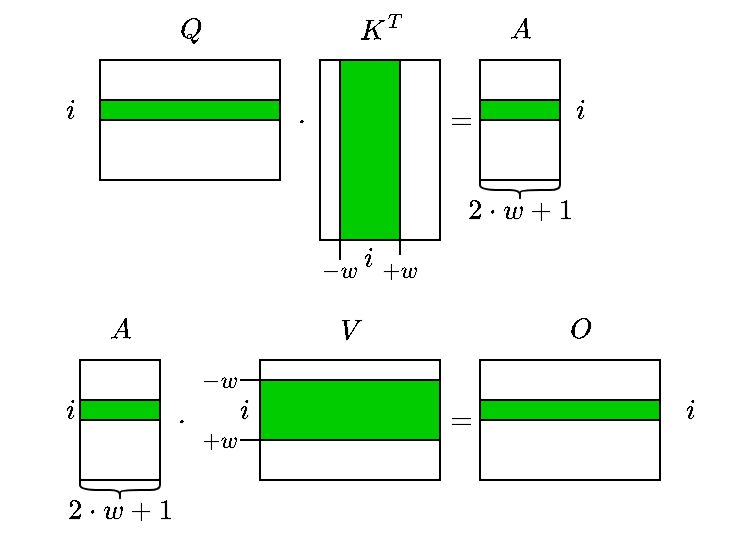 <mxfile>
    <diagram id="Qs6Qv54ofwiKCLoZZ46J" name="Page-1">
        <mxGraphModel dx="2020" dy="356" grid="1" gridSize="10" guides="1" tooltips="1" connect="1" arrows="1" fold="1" page="1" pageScale="1" pageWidth="850" pageHeight="1100" math="1" shadow="0">
            <root>
                <mxCell id="0"/>
                <mxCell id="1" parent="0"/>
                <mxCell id="182" value="$$i$$" style="text;html=1;align=center;verticalAlign=middle;resizable=0;points=[];autosize=1;strokeColor=none;fillColor=none;" parent="1" vertex="1">
                    <mxGeometry x="129" y="114" width="50" height="30" as="geometry"/>
                </mxCell>
                <mxCell id="184" value="$$2 \cdot w + 1$$" style="text;html=1;align=center;verticalAlign=middle;resizable=0;points=[];autosize=1;strokeColor=none;fillColor=none;" parent="1" vertex="1">
                    <mxGeometry x="170" y="90" width="120" height="30" as="geometry"/>
                </mxCell>
                <mxCell id="157" value="" style="whiteSpace=wrap;html=1;" parent="1" vertex="1">
                    <mxGeometry x="20" y="30" width="90" height="60" as="geometry"/>
                </mxCell>
                <mxCell id="158" value="" style="whiteSpace=wrap;html=1;" parent="1" vertex="1">
                    <mxGeometry x="130" y="30" width="60" height="90" as="geometry"/>
                </mxCell>
                <mxCell id="159" value="$$\cdot$$" style="text;html=1;align=center;verticalAlign=middle;resizable=0;points=[];autosize=1;strokeColor=none;fillColor=none;" parent="1" vertex="1">
                    <mxGeometry x="80" y="45" width="80" height="30" as="geometry"/>
                </mxCell>
                <mxCell id="160" value="$$Q$$" style="text;html=1;align=center;verticalAlign=middle;resizable=0;points=[];autosize=1;strokeColor=none;fillColor=none;" parent="1" vertex="1">
                    <mxGeometry x="35" width="60" height="30" as="geometry"/>
                </mxCell>
                <mxCell id="161" value="$$K^T$$" style="text;html=1;align=center;verticalAlign=middle;resizable=0;points=[];autosize=1;strokeColor=none;fillColor=none;" parent="1" vertex="1">
                    <mxGeometry x="125" width="70" height="30" as="geometry"/>
                </mxCell>
                <mxCell id="162" value="$$=$$" style="text;html=1;align=center;verticalAlign=middle;resizable=0;points=[];autosize=1;strokeColor=none;fillColor=none;" parent="1" vertex="1">
                    <mxGeometry x="170" y="45" width="60" height="30" as="geometry"/>
                </mxCell>
                <mxCell id="163" value="" style="whiteSpace=wrap;html=1;" parent="1" vertex="1">
                    <mxGeometry x="210" y="30" width="40" height="60" as="geometry"/>
                </mxCell>
                <mxCell id="164" value="$$A$$" style="text;html=1;align=center;verticalAlign=middle;resizable=0;points=[];autosize=1;strokeColor=none;fillColor=none;" parent="1" vertex="1">
                    <mxGeometry x="200" width="60" height="30" as="geometry"/>
                </mxCell>
                <mxCell id="173" value="" style="rounded=0;whiteSpace=wrap;html=1;rotation=90;fillColor=#00CC00;" parent="1" vertex="1">
                    <mxGeometry x="60" y="10" width="10" height="90" as="geometry"/>
                </mxCell>
                <mxCell id="175" value="$$i$$" style="text;html=1;align=center;verticalAlign=middle;resizable=0;points=[];autosize=1;strokeColor=none;fillColor=none;" parent="1" vertex="1">
                    <mxGeometry x="-20" y="40" width="50" height="30" as="geometry"/>
                </mxCell>
                <mxCell id="183" value="" style="shape=curlyBracket;whiteSpace=wrap;html=1;rounded=1;labelPosition=left;verticalLabelPosition=middle;align=right;verticalAlign=middle;fillColor=#00CC00;rotation=-90;" parent="1" vertex="1">
                    <mxGeometry x="225" y="75" width="10" height="40" as="geometry"/>
                </mxCell>
                <mxCell id="185" value="" style="rounded=0;whiteSpace=wrap;html=1;rotation=90;fillColor=#00CC00;" parent="1" vertex="1">
                    <mxGeometry x="225" y="35" width="10" height="40" as="geometry"/>
                </mxCell>
                <mxCell id="186" value="$$i$$" style="text;html=1;align=center;verticalAlign=middle;resizable=0;points=[];autosize=1;strokeColor=none;fillColor=none;" parent="1" vertex="1">
                    <mxGeometry x="235" y="40" width="50" height="30" as="geometry"/>
                </mxCell>
                <mxCell id="192" value="" style="whiteSpace=wrap;html=1;" parent="1" vertex="1">
                    <mxGeometry x="10" y="180" width="40" height="60" as="geometry"/>
                </mxCell>
                <mxCell id="193" value="$$A$$" style="text;html=1;align=center;verticalAlign=middle;resizable=0;points=[];autosize=1;strokeColor=none;fillColor=none;" parent="1" vertex="1">
                    <mxGeometry y="150" width="60" height="30" as="geometry"/>
                </mxCell>
                <mxCell id="194" value="" style="shape=curlyBracket;whiteSpace=wrap;html=1;rounded=1;labelPosition=left;verticalLabelPosition=middle;align=right;verticalAlign=middle;fillColor=#00CC00;rotation=-90;" parent="1" vertex="1">
                    <mxGeometry x="25" y="225" width="10" height="40" as="geometry"/>
                </mxCell>
                <mxCell id="195" value="" style="rounded=0;whiteSpace=wrap;html=1;rotation=90;fillColor=#00CC00;" parent="1" vertex="1">
                    <mxGeometry x="25" y="185" width="10" height="40" as="geometry"/>
                </mxCell>
                <mxCell id="196" value="$$i$$" style="text;html=1;align=center;verticalAlign=middle;resizable=0;points=[];autosize=1;strokeColor=none;fillColor=none;" parent="1" vertex="1">
                    <mxGeometry x="-20" y="190" width="50" height="30" as="geometry"/>
                </mxCell>
                <mxCell id="198" value="$$2 \cdot w + 1$$" style="text;html=1;align=center;verticalAlign=middle;resizable=0;points=[];autosize=1;strokeColor=none;fillColor=none;" parent="1" vertex="1">
                    <mxGeometry x="-30" y="240" width="120" height="30" as="geometry"/>
                </mxCell>
                <mxCell id="199" value="" style="whiteSpace=wrap;html=1;" parent="1" vertex="1">
                    <mxGeometry x="100" y="180" width="90" height="60" as="geometry"/>
                </mxCell>
                <mxCell id="200" value="$$V$$" style="text;html=1;align=center;verticalAlign=middle;resizable=0;points=[];autosize=1;strokeColor=none;fillColor=none;" parent="1" vertex="1">
                    <mxGeometry x="115" y="150" width="60" height="30" as="geometry"/>
                </mxCell>
                <mxCell id="203" value="$$\cdot$$" style="text;html=1;align=center;verticalAlign=middle;resizable=0;points=[];autosize=1;strokeColor=none;fillColor=none;" parent="1" vertex="1">
                    <mxGeometry x="20" y="195" width="80" height="30" as="geometry"/>
                </mxCell>
                <mxCell id="204" value="" style="rounded=0;whiteSpace=wrap;html=1;rotation=90;fillColor=#00CC00;" parent="1" vertex="1">
                    <mxGeometry x="130" y="160" width="30" height="90" as="geometry"/>
                </mxCell>
                <mxCell id="205" value="" style="whiteSpace=wrap;html=1;" parent="1" vertex="1">
                    <mxGeometry x="210" y="180" width="90" height="60" as="geometry"/>
                </mxCell>
                <mxCell id="206" value="$$O$$" style="text;html=1;align=center;verticalAlign=middle;resizable=0;points=[];autosize=1;strokeColor=none;fillColor=none;" parent="1" vertex="1">
                    <mxGeometry x="230" y="150" width="60" height="30" as="geometry"/>
                </mxCell>
                <mxCell id="207" value="" style="rounded=0;whiteSpace=wrap;html=1;rotation=90;fillColor=#00CC00;" parent="1" vertex="1">
                    <mxGeometry x="250" y="160" width="10" height="90" as="geometry"/>
                </mxCell>
                <mxCell id="208" value="$$i$$" style="text;html=1;align=center;verticalAlign=middle;resizable=0;points=[];autosize=1;strokeColor=none;fillColor=none;" parent="1" vertex="1">
                    <mxGeometry x="290" y="190" width="50" height="30" as="geometry"/>
                </mxCell>
                <mxCell id="209" value="$$=$$" style="text;html=1;align=center;verticalAlign=middle;resizable=0;points=[];autosize=1;strokeColor=none;fillColor=none;" parent="1" vertex="1">
                    <mxGeometry x="170" y="195" width="60" height="30" as="geometry"/>
                </mxCell>
                <mxCell id="212" value="" style="endArrow=none;html=1;exitX=0;exitY=0;exitDx=0;exitDy=0;" parent="1" source="174" target="215" edge="1">
                    <mxGeometry width="50" height="50" relative="1" as="geometry">
                        <mxPoint x="200" y="130" as="sourcePoint"/>
                        <mxPoint x="170" y="130" as="targetPoint"/>
                    </mxGeometry>
                </mxCell>
                <mxCell id="174" value="" style="rounded=0;whiteSpace=wrap;html=1;rotation=-180;fillColor=#00CC00;" parent="1" vertex="1">
                    <mxGeometry x="140" y="30" width="30" height="90" as="geometry"/>
                </mxCell>
                <mxCell id="213" value="" style="endArrow=none;html=1;exitX=0;exitY=0;exitDx=0;exitDy=0;" parent="1" target="214" edge="1">
                    <mxGeometry width="50" height="50" relative="1" as="geometry">
                        <mxPoint x="140" y="120" as="sourcePoint"/>
                        <mxPoint x="140" y="130" as="targetPoint"/>
                    </mxGeometry>
                </mxCell>
                <mxCell id="214" value="&lt;font style=&quot;font-size: 10px;&quot;&gt;$$-w$$&lt;/font&gt;" style="text;html=1;strokeColor=none;fillColor=none;align=center;verticalAlign=middle;whiteSpace=wrap;rounded=0;" parent="1" vertex="1">
                    <mxGeometry x="110" y="130" width="60" height="10" as="geometry"/>
                </mxCell>
                <mxCell id="215" value="&lt;font style=&quot;font-size: 10px;&quot;&gt;$$+w$$&lt;/font&gt;" style="text;html=1;strokeColor=none;fillColor=none;align=center;verticalAlign=middle;whiteSpace=wrap;rounded=0;" parent="1" vertex="1">
                    <mxGeometry x="140" y="127.5" width="60" height="15" as="geometry"/>
                </mxCell>
                <mxCell id="217" value="" style="endArrow=none;html=1;exitX=0;exitY=0;exitDx=0;exitDy=0;entryX=0;entryY=1;entryDx=0;entryDy=0;" parent="1" target="204" edge="1">
                    <mxGeometry width="50" height="50" relative="1" as="geometry">
                        <mxPoint x="90" y="190" as="sourcePoint"/>
                        <mxPoint x="90" y="200" as="targetPoint"/>
                    </mxGeometry>
                </mxCell>
                <mxCell id="218" value="" style="endArrow=none;html=1;exitX=0;exitY=0;exitDx=0;exitDy=0;entryX=1;entryY=1;entryDx=0;entryDy=0;" parent="1" target="204" edge="1">
                    <mxGeometry width="50" height="50" relative="1" as="geometry">
                        <mxPoint x="90" y="220" as="sourcePoint"/>
                        <mxPoint x="90" y="227.5" as="targetPoint"/>
                    </mxGeometry>
                </mxCell>
                <mxCell id="221" value="$$-w$$" style="text;html=1;strokeColor=none;fillColor=none;align=center;verticalAlign=middle;whiteSpace=wrap;rounded=0;fontSize=10;" parent="1" vertex="1">
                    <mxGeometry x="50" y="185" width="60" height="10" as="geometry"/>
                </mxCell>
                <mxCell id="222" value="$$+w$$" style="text;html=1;strokeColor=none;fillColor=none;align=center;verticalAlign=middle;whiteSpace=wrap;rounded=0;fontSize=10;" parent="1" vertex="1">
                    <mxGeometry x="50" y="215" width="60" height="10" as="geometry"/>
                </mxCell>
                <mxCell id="223" value="$$i$$" style="text;html=1;align=center;verticalAlign=middle;resizable=0;points=[];autosize=1;strokeColor=none;fillColor=none;" parent="1" vertex="1">
                    <mxGeometry x="67" y="190" width="50" height="30" as="geometry"/>
                </mxCell>
            </root>
        </mxGraphModel>
    </diagram>
</mxfile>